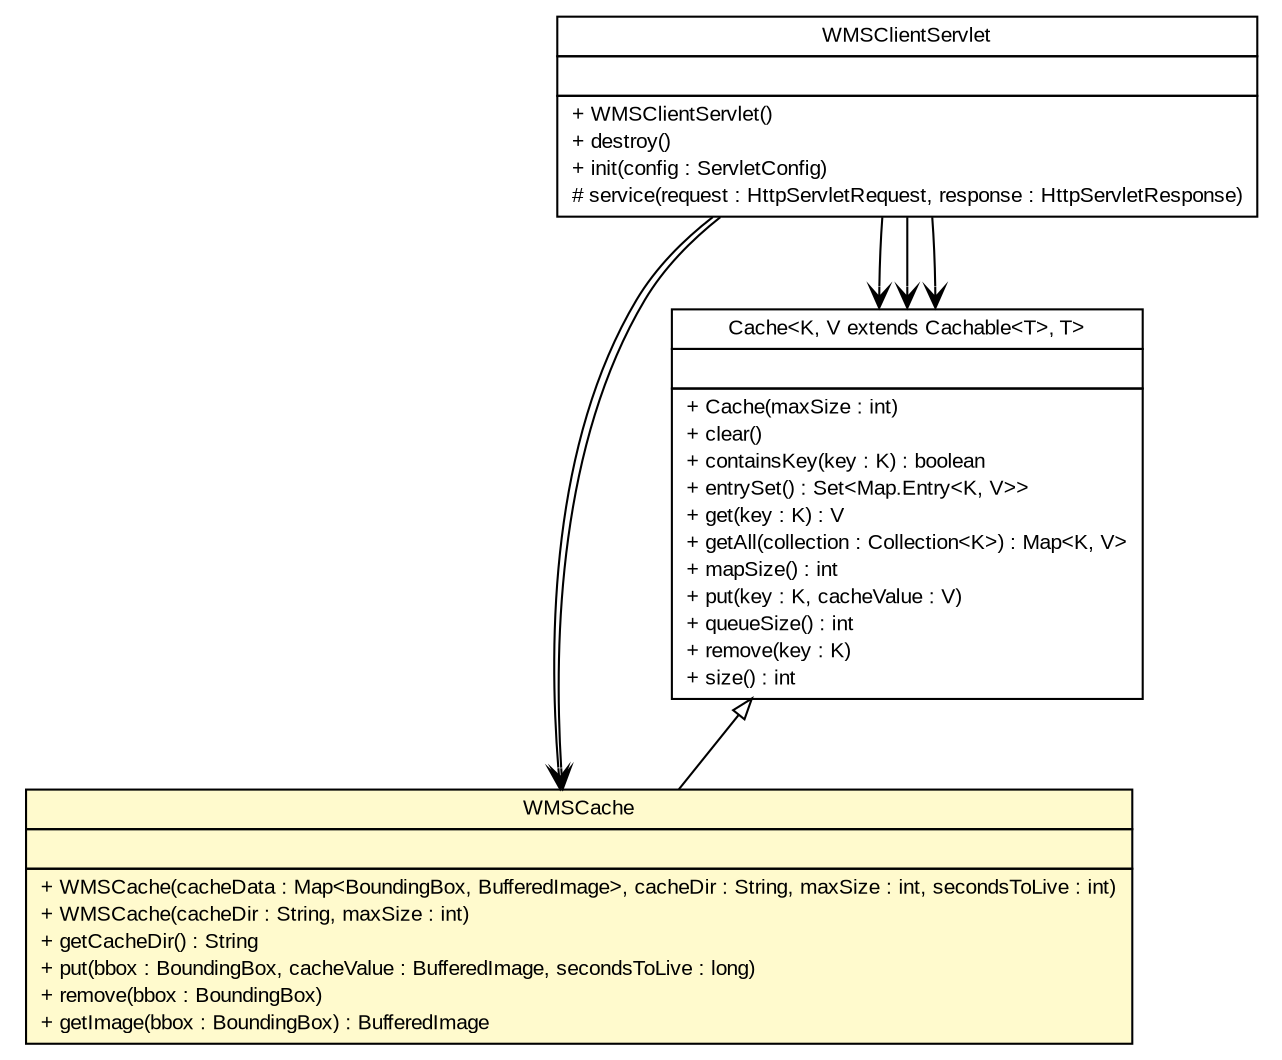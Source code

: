 #!/usr/local/bin/dot
#
# Class diagram 
# Generated by UMLGraph version R5_6 (http://www.umlgraph.org/)
#

digraph G {
	edge [fontname="arial",fontsize=10,labelfontname="arial",labelfontsize=10];
	node [fontname="arial",fontsize=10,shape=plaintext];
	nodesep=0.25;
	ranksep=0.5;
	// nl.mineleni.cbsviewer.servlet.wms.WMSClientServlet
	c2663 [label=<<table title="nl.mineleni.cbsviewer.servlet.wms.WMSClientServlet" border="0" cellborder="1" cellspacing="0" cellpadding="2" port="p" href="../WMSClientServlet.html">
		<tr><td><table border="0" cellspacing="0" cellpadding="1">
<tr><td align="center" balign="center"> WMSClientServlet </td></tr>
		</table></td></tr>
		<tr><td><table border="0" cellspacing="0" cellpadding="1">
<tr><td align="left" balign="left">  </td></tr>
		</table></td></tr>
		<tr><td><table border="0" cellspacing="0" cellpadding="1">
<tr><td align="left" balign="left"> + WMSClientServlet() </td></tr>
<tr><td align="left" balign="left"> + destroy() </td></tr>
<tr><td align="left" balign="left"> + init(config : ServletConfig) </td></tr>
<tr><td align="left" balign="left"> # service(request : HttpServletRequest, response : HttpServletResponse) </td></tr>
		</table></td></tr>
		</table>>, URL="../WMSClientServlet.html", fontname="arial", fontcolor="black", fontsize=10.0];
	// nl.mineleni.cbsviewer.servlet.wms.cache.WMSCache
	c2667 [label=<<table title="nl.mineleni.cbsviewer.servlet.wms.cache.WMSCache" border="0" cellborder="1" cellspacing="0" cellpadding="2" port="p" bgcolor="lemonChiffon" href="./WMSCache.html">
		<tr><td><table border="0" cellspacing="0" cellpadding="1">
<tr><td align="center" balign="center"> WMSCache </td></tr>
		</table></td></tr>
		<tr><td><table border="0" cellspacing="0" cellpadding="1">
<tr><td align="left" balign="left">  </td></tr>
		</table></td></tr>
		<tr><td><table border="0" cellspacing="0" cellpadding="1">
<tr><td align="left" balign="left"> + WMSCache(cacheData : Map&lt;BoundingBox, BufferedImage&gt;, cacheDir : String, maxSize : int, secondsToLive : int) </td></tr>
<tr><td align="left" balign="left"> + WMSCache(cacheDir : String, maxSize : int) </td></tr>
<tr><td align="left" balign="left"> + getCacheDir() : String </td></tr>
<tr><td align="left" balign="left"> + put(bbox : BoundingBox, cacheValue : BufferedImage, secondsToLive : long) </td></tr>
<tr><td align="left" balign="left"> + remove(bbox : BoundingBox) </td></tr>
<tr><td align="left" balign="left"> + getImage(bbox : BoundingBox) : BufferedImage </td></tr>
		</table></td></tr>
		</table>>, URL="./WMSCache.html", fontname="arial", fontcolor="black", fontsize=10.0];
	// nl.mineleni.cbsviewer.servlet.wms.cache.Cache<K, V extends nl.mineleni.cbsviewer.servlet.wms.cache.Cachable<T>, T>
	c2670 [label=<<table title="nl.mineleni.cbsviewer.servlet.wms.cache.Cache" border="0" cellborder="1" cellspacing="0" cellpadding="2" port="p" href="./Cache.html">
		<tr><td><table border="0" cellspacing="0" cellpadding="1">
<tr><td align="center" balign="center"> Cache&lt;K, V extends Cachable&lt;T&gt;, T&gt; </td></tr>
		</table></td></tr>
		<tr><td><table border="0" cellspacing="0" cellpadding="1">
<tr><td align="left" balign="left">  </td></tr>
		</table></td></tr>
		<tr><td><table border="0" cellspacing="0" cellpadding="1">
<tr><td align="left" balign="left"> + Cache(maxSize : int) </td></tr>
<tr><td align="left" balign="left"> + clear() </td></tr>
<tr><td align="left" balign="left"> + containsKey(key : K) : boolean </td></tr>
<tr><td align="left" balign="left"> + entrySet() : Set&lt;Map.Entry&lt;K, V&gt;&gt; </td></tr>
<tr><td align="left" balign="left"> + get(key : K) : V </td></tr>
<tr><td align="left" balign="left"> + getAll(collection : Collection&lt;K&gt;) : Map&lt;K, V&gt; </td></tr>
<tr><td align="left" balign="left"> + mapSize() : int </td></tr>
<tr><td align="left" balign="left"> + put(key : K, cacheValue : V) </td></tr>
<tr><td align="left" balign="left"> + queueSize() : int </td></tr>
<tr><td align="left" balign="left"> + remove(key : K) </td></tr>
<tr><td align="left" balign="left"> + size() : int </td></tr>
		</table></td></tr>
		</table>>, URL="./Cache.html", fontname="arial", fontcolor="black", fontsize=10.0];
	//nl.mineleni.cbsviewer.servlet.wms.cache.WMSCache extends nl.mineleni.cbsviewer.servlet.wms.cache.Cache<org.opengis.geometry.BoundingBox, nl.mineleni.cbsviewer.servlet.wms.cache.CacheImage, java.awt.image.BufferedImage>
	c2670:p -> c2667:p [dir=back,arrowtail=empty];
	// nl.mineleni.cbsviewer.servlet.wms.WMSClientServlet NAVASSOC nl.mineleni.cbsviewer.servlet.wms.cache.Cache<K, V extends nl.mineleni.cbsviewer.servlet.wms.cache.Cachable<T>, T>
	c2663:p -> c2670:p [taillabel="", label="", headlabel="", fontname="arial", fontcolor="black", fontsize=10.0, color="black", arrowhead=open];
	// nl.mineleni.cbsviewer.servlet.wms.WMSClientServlet NAVASSOC nl.mineleni.cbsviewer.servlet.wms.cache.Cache<K, V extends nl.mineleni.cbsviewer.servlet.wms.cache.Cachable<T>, T>
	c2663:p -> c2670:p [taillabel="", label="", headlabel="", fontname="arial", fontcolor="black", fontsize=10.0, color="black", arrowhead=open];
	// nl.mineleni.cbsviewer.servlet.wms.WMSClientServlet NAVASSOC nl.mineleni.cbsviewer.servlet.wms.cache.Cache<K, V extends nl.mineleni.cbsviewer.servlet.wms.cache.Cachable<T>, T>
	c2663:p -> c2670:p [taillabel="", label="", headlabel="", fontname="arial", fontcolor="black", fontsize=10.0, color="black", arrowhead=open];
	// nl.mineleni.cbsviewer.servlet.wms.WMSClientServlet NAVASSOC nl.mineleni.cbsviewer.servlet.wms.cache.WMSCache
	c2663:p -> c2667:p [taillabel="", label="", headlabel="", fontname="arial", fontcolor="black", fontsize=10.0, color="black", arrowhead=open];
	// nl.mineleni.cbsviewer.servlet.wms.WMSClientServlet NAVASSOC nl.mineleni.cbsviewer.servlet.wms.cache.WMSCache
	c2663:p -> c2667:p [taillabel="", label="", headlabel="", fontname="arial", fontcolor="black", fontsize=10.0, color="black", arrowhead=open];
}

